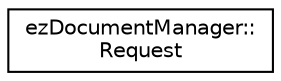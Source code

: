 digraph "Graphical Class Hierarchy"
{
 // LATEX_PDF_SIZE
  edge [fontname="Helvetica",fontsize="10",labelfontname="Helvetica",labelfontsize="10"];
  node [fontname="Helvetica",fontsize="10",shape=record];
  rankdir="LR";
  Node0 [label="ezDocumentManager::\lRequest",height=0.2,width=0.4,color="black", fillcolor="white", style="filled",URL="$dd/dc9/structez_document_manager_1_1_request.htm",tooltip=" "];
}
